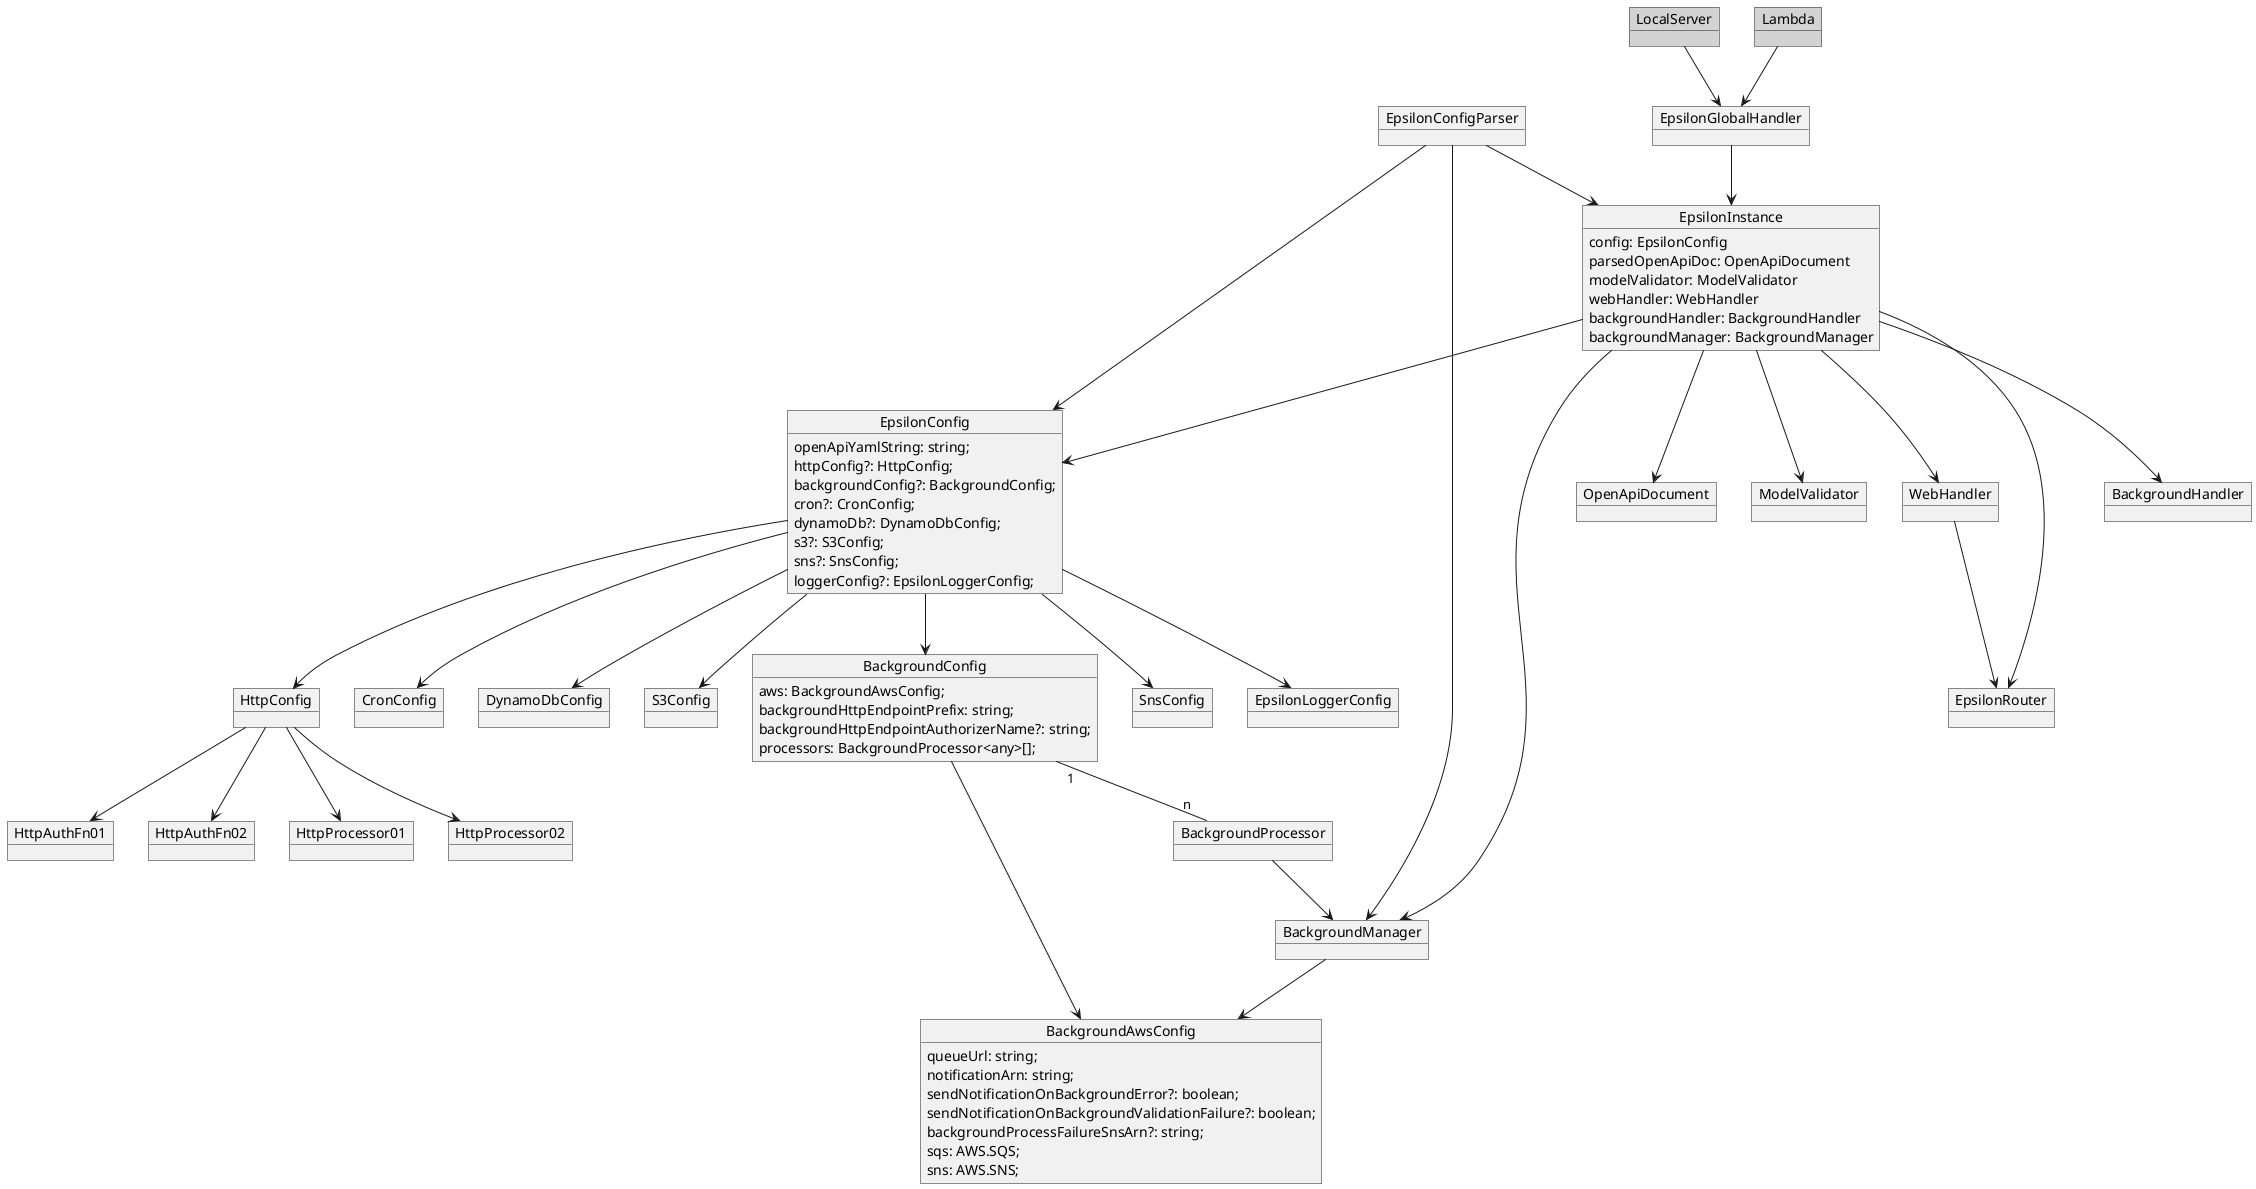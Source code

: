 @startuml

object LocalServer #lightgrey
object Lambda #lightgrey

object EpsilonGlobalHandler
object EpsilonInstance {
  config: EpsilonConfig
  parsedOpenApiDoc: OpenApiDocument
  modelValidator: ModelValidator
  webHandler: WebHandler
  backgroundHandler: BackgroundHandler
  backgroundManager: BackgroundManager
}

object EpsilonConfigParser
object EpsilonConfig {
  openApiYamlString: string;
  httpConfig?: HttpConfig;
  backgroundConfig?: BackgroundConfig;
  cron?: CronConfig;
  dynamoDb?: DynamoDbConfig;
  s3?: S3Config;
  sns?: SnsConfig;
  loggerConfig?: EpsilonLoggerConfig;
}
object HttpConfig
object BackgroundConfig {
  aws: BackgroundAwsConfig;
  backgroundHttpEndpointPrefix: string;
  backgroundHttpEndpointAuthorizerName?: string;
  processors: BackgroundProcessor<any>[];
}
object BackgroundAwsConfig {
  queueUrl: string;
  notificationArn: string;
  sendNotificationOnBackgroundError?: boolean;
  sendNotificationOnBackgroundValidationFailure?: boolean;
  backgroundProcessFailureSnsArn?: string;
  sqs: AWS.SQS;
  sns: AWS.SNS;
}
object CronConfig
object DynamoDbConfig
object S3Config
object SnsConfig
object EpsilonLoggerConfig

object BackgroundProcessor

object HttpProcessor01
object HttpProcessor02

object HttpAuthFn01
object HttpAuthFn02

object BackgroundManager
object ModelValidator
object WebHandler
object BackgroundHandler
object EpsilonRouter
object OpenApiDocument

LocalServer --> EpsilonGlobalHandler
Lambda --> EpsilonGlobalHandler

EpsilonGlobalHandler --> EpsilonInstance
EpsilonConfigParser --> EpsilonInstance

EpsilonConfigParser --> EpsilonConfig
EpsilonConfigParser --> BackgroundManager

EpsilonConfig --> HttpConfig
HttpConfig --> HttpProcessor01
HttpConfig --> HttpProcessor02
HttpConfig --> HttpAuthFn01
HttpConfig --> HttpAuthFn02

WebHandler --> EpsilonRouter

EpsilonConfig --> BackgroundConfig
BackgroundConfig --> BackgroundAwsConfig
BackgroundConfig "1" -- "n" BackgroundProcessor
EpsilonConfig --> CronConfig
EpsilonConfig --> DynamoDbConfig
EpsilonConfig --> S3Config
EpsilonConfig --> SnsConfig
EpsilonConfig --> EpsilonLoggerConfig

BackgroundManager --> BackgroundAwsConfig

BackgroundProcessor --> BackgroundManager

EpsilonInstance --> EpsilonConfig
EpsilonInstance --> OpenApiDocument
EpsilonInstance --> ModelValidator
EpsilonInstance --> WebHandler
EpsilonInstance --> BackgroundHandler
EpsilonInstance --> EpsilonRouter
EpsilonInstance --> BackgroundManager


@enduml
